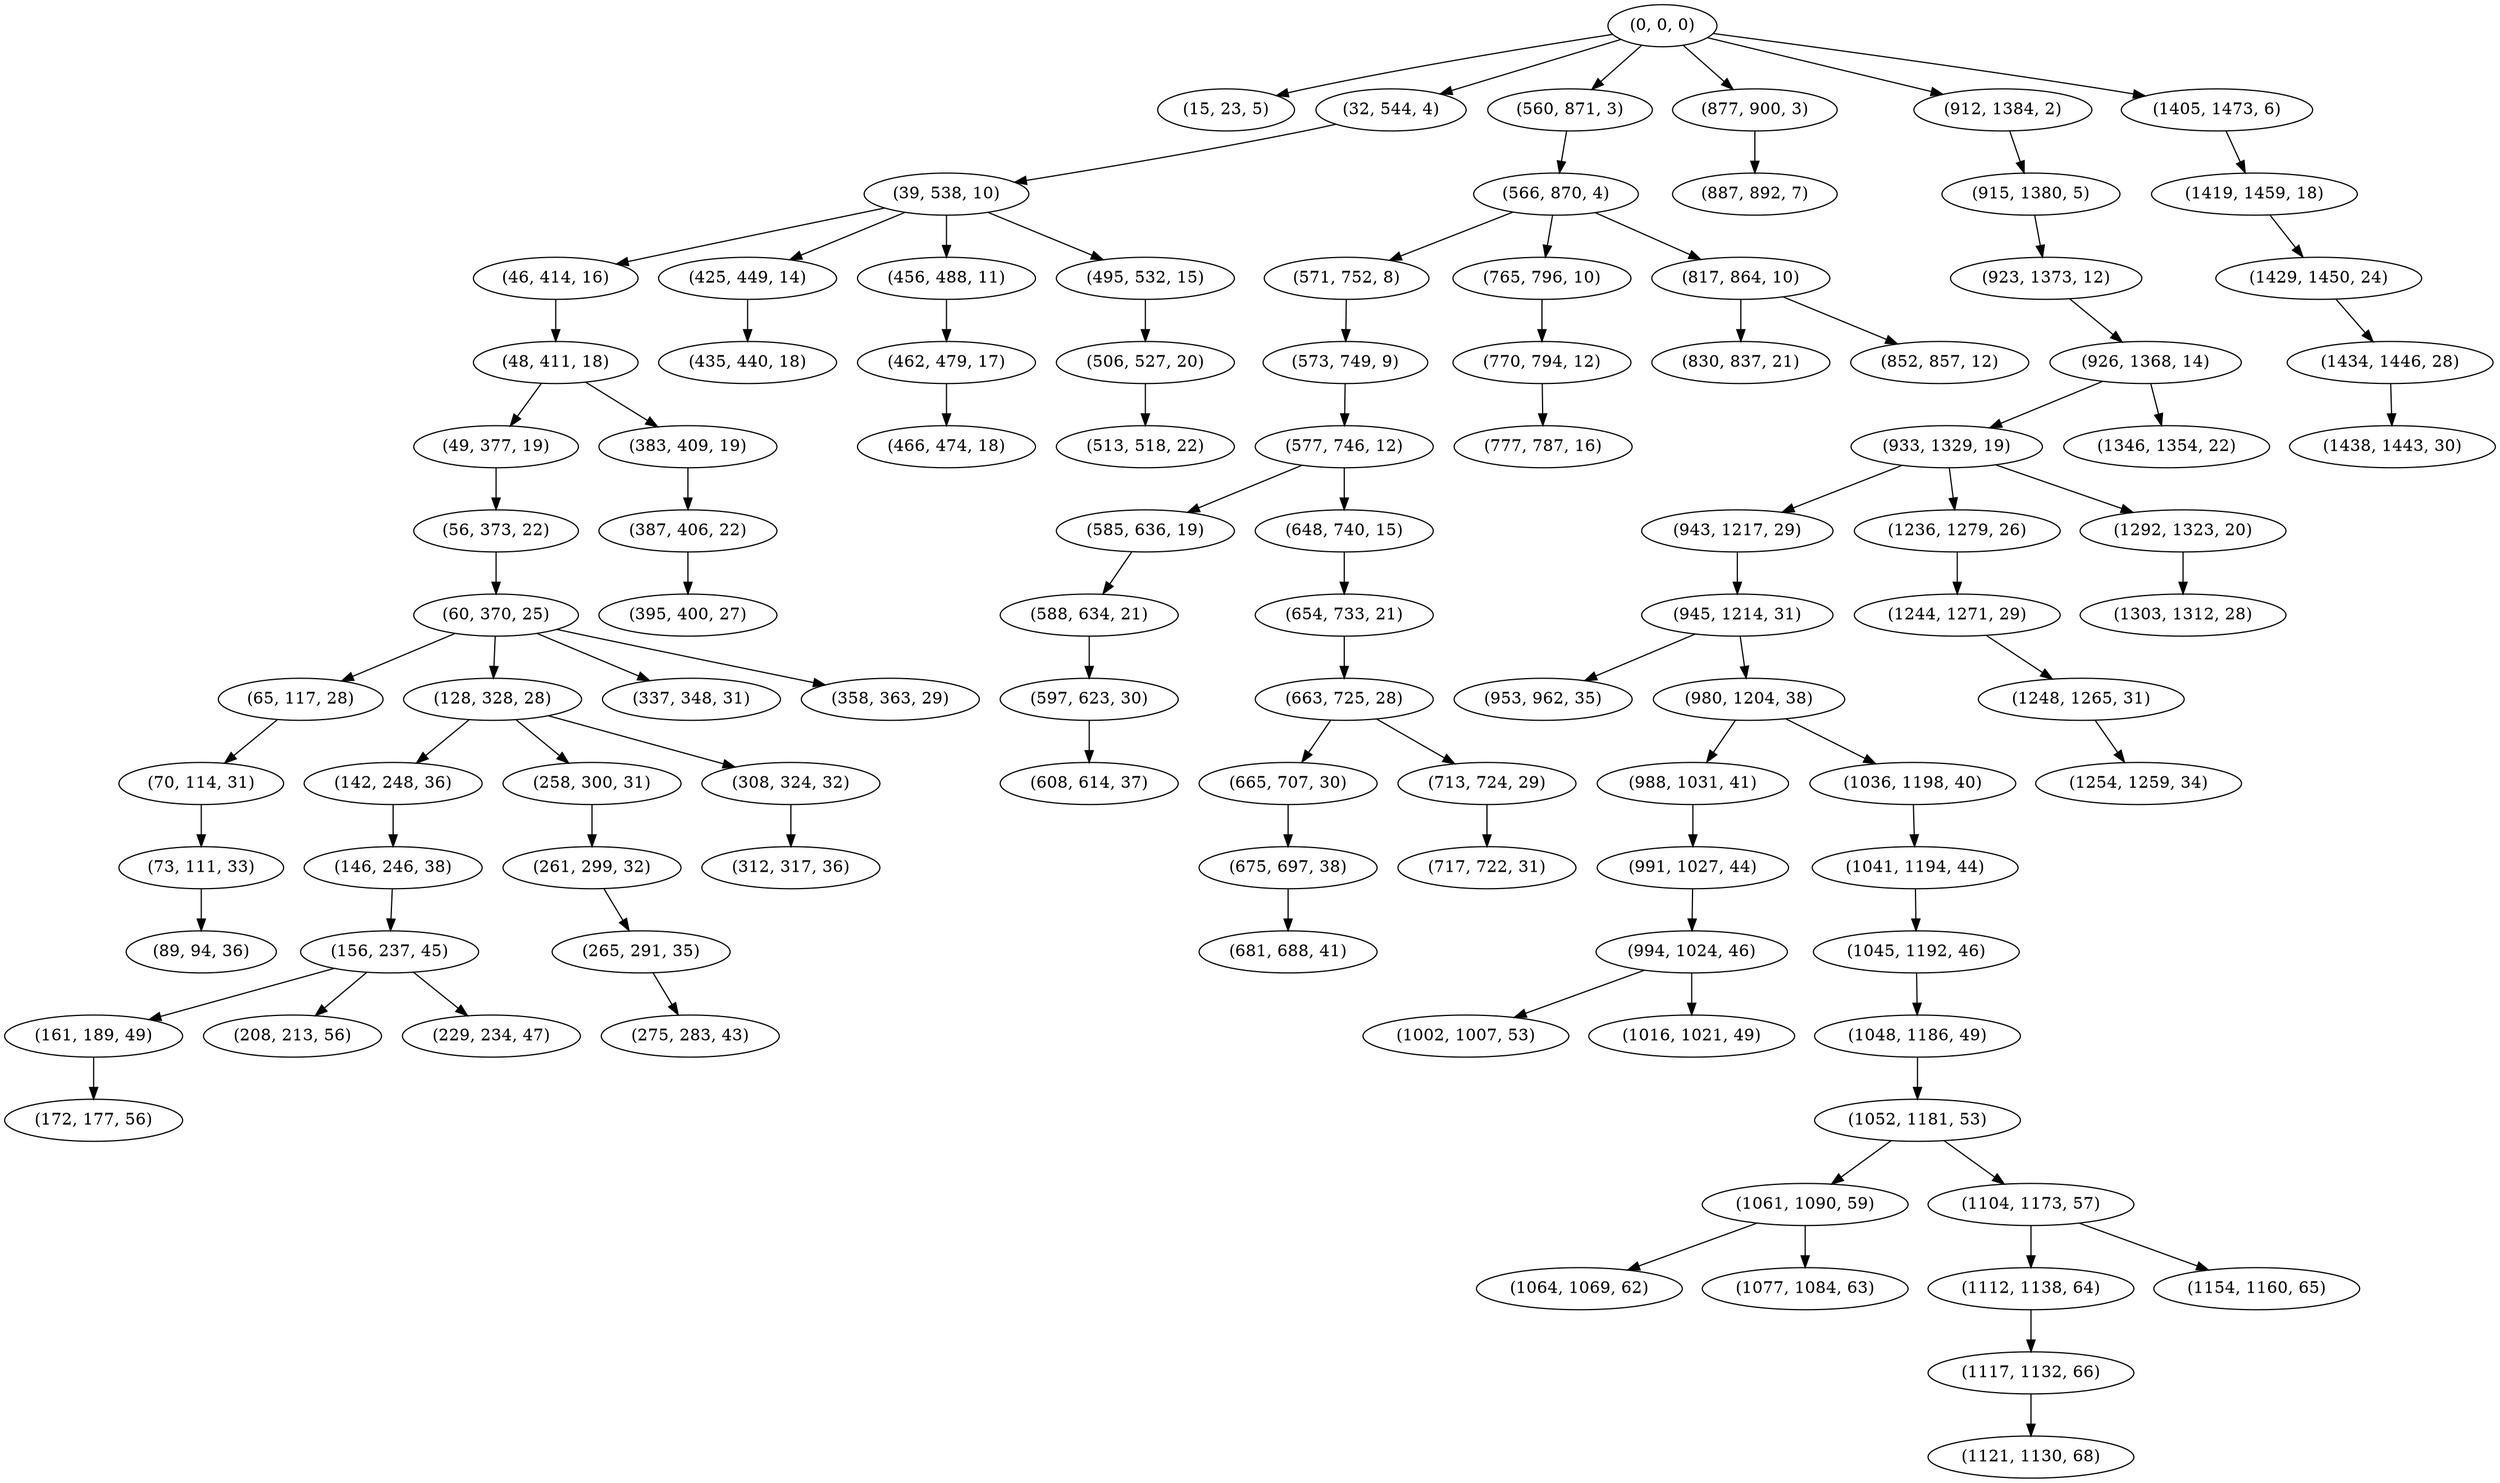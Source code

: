 digraph tree {
    "(0, 0, 0)";
    "(15, 23, 5)";
    "(32, 544, 4)";
    "(39, 538, 10)";
    "(46, 414, 16)";
    "(48, 411, 18)";
    "(49, 377, 19)";
    "(56, 373, 22)";
    "(60, 370, 25)";
    "(65, 117, 28)";
    "(70, 114, 31)";
    "(73, 111, 33)";
    "(89, 94, 36)";
    "(128, 328, 28)";
    "(142, 248, 36)";
    "(146, 246, 38)";
    "(156, 237, 45)";
    "(161, 189, 49)";
    "(172, 177, 56)";
    "(208, 213, 56)";
    "(229, 234, 47)";
    "(258, 300, 31)";
    "(261, 299, 32)";
    "(265, 291, 35)";
    "(275, 283, 43)";
    "(308, 324, 32)";
    "(312, 317, 36)";
    "(337, 348, 31)";
    "(358, 363, 29)";
    "(383, 409, 19)";
    "(387, 406, 22)";
    "(395, 400, 27)";
    "(425, 449, 14)";
    "(435, 440, 18)";
    "(456, 488, 11)";
    "(462, 479, 17)";
    "(466, 474, 18)";
    "(495, 532, 15)";
    "(506, 527, 20)";
    "(513, 518, 22)";
    "(560, 871, 3)";
    "(566, 870, 4)";
    "(571, 752, 8)";
    "(573, 749, 9)";
    "(577, 746, 12)";
    "(585, 636, 19)";
    "(588, 634, 21)";
    "(597, 623, 30)";
    "(608, 614, 37)";
    "(648, 740, 15)";
    "(654, 733, 21)";
    "(663, 725, 28)";
    "(665, 707, 30)";
    "(675, 697, 38)";
    "(681, 688, 41)";
    "(713, 724, 29)";
    "(717, 722, 31)";
    "(765, 796, 10)";
    "(770, 794, 12)";
    "(777, 787, 16)";
    "(817, 864, 10)";
    "(830, 837, 21)";
    "(852, 857, 12)";
    "(877, 900, 3)";
    "(887, 892, 7)";
    "(912, 1384, 2)";
    "(915, 1380, 5)";
    "(923, 1373, 12)";
    "(926, 1368, 14)";
    "(933, 1329, 19)";
    "(943, 1217, 29)";
    "(945, 1214, 31)";
    "(953, 962, 35)";
    "(980, 1204, 38)";
    "(988, 1031, 41)";
    "(991, 1027, 44)";
    "(994, 1024, 46)";
    "(1002, 1007, 53)";
    "(1016, 1021, 49)";
    "(1036, 1198, 40)";
    "(1041, 1194, 44)";
    "(1045, 1192, 46)";
    "(1048, 1186, 49)";
    "(1052, 1181, 53)";
    "(1061, 1090, 59)";
    "(1064, 1069, 62)";
    "(1077, 1084, 63)";
    "(1104, 1173, 57)";
    "(1112, 1138, 64)";
    "(1117, 1132, 66)";
    "(1121, 1130, 68)";
    "(1154, 1160, 65)";
    "(1236, 1279, 26)";
    "(1244, 1271, 29)";
    "(1248, 1265, 31)";
    "(1254, 1259, 34)";
    "(1292, 1323, 20)";
    "(1303, 1312, 28)";
    "(1346, 1354, 22)";
    "(1405, 1473, 6)";
    "(1419, 1459, 18)";
    "(1429, 1450, 24)";
    "(1434, 1446, 28)";
    "(1438, 1443, 30)";
    "(0, 0, 0)" -> "(15, 23, 5)";
    "(0, 0, 0)" -> "(32, 544, 4)";
    "(0, 0, 0)" -> "(560, 871, 3)";
    "(0, 0, 0)" -> "(877, 900, 3)";
    "(0, 0, 0)" -> "(912, 1384, 2)";
    "(0, 0, 0)" -> "(1405, 1473, 6)";
    "(32, 544, 4)" -> "(39, 538, 10)";
    "(39, 538, 10)" -> "(46, 414, 16)";
    "(39, 538, 10)" -> "(425, 449, 14)";
    "(39, 538, 10)" -> "(456, 488, 11)";
    "(39, 538, 10)" -> "(495, 532, 15)";
    "(46, 414, 16)" -> "(48, 411, 18)";
    "(48, 411, 18)" -> "(49, 377, 19)";
    "(48, 411, 18)" -> "(383, 409, 19)";
    "(49, 377, 19)" -> "(56, 373, 22)";
    "(56, 373, 22)" -> "(60, 370, 25)";
    "(60, 370, 25)" -> "(65, 117, 28)";
    "(60, 370, 25)" -> "(128, 328, 28)";
    "(60, 370, 25)" -> "(337, 348, 31)";
    "(60, 370, 25)" -> "(358, 363, 29)";
    "(65, 117, 28)" -> "(70, 114, 31)";
    "(70, 114, 31)" -> "(73, 111, 33)";
    "(73, 111, 33)" -> "(89, 94, 36)";
    "(128, 328, 28)" -> "(142, 248, 36)";
    "(128, 328, 28)" -> "(258, 300, 31)";
    "(128, 328, 28)" -> "(308, 324, 32)";
    "(142, 248, 36)" -> "(146, 246, 38)";
    "(146, 246, 38)" -> "(156, 237, 45)";
    "(156, 237, 45)" -> "(161, 189, 49)";
    "(156, 237, 45)" -> "(208, 213, 56)";
    "(156, 237, 45)" -> "(229, 234, 47)";
    "(161, 189, 49)" -> "(172, 177, 56)";
    "(258, 300, 31)" -> "(261, 299, 32)";
    "(261, 299, 32)" -> "(265, 291, 35)";
    "(265, 291, 35)" -> "(275, 283, 43)";
    "(308, 324, 32)" -> "(312, 317, 36)";
    "(383, 409, 19)" -> "(387, 406, 22)";
    "(387, 406, 22)" -> "(395, 400, 27)";
    "(425, 449, 14)" -> "(435, 440, 18)";
    "(456, 488, 11)" -> "(462, 479, 17)";
    "(462, 479, 17)" -> "(466, 474, 18)";
    "(495, 532, 15)" -> "(506, 527, 20)";
    "(506, 527, 20)" -> "(513, 518, 22)";
    "(560, 871, 3)" -> "(566, 870, 4)";
    "(566, 870, 4)" -> "(571, 752, 8)";
    "(566, 870, 4)" -> "(765, 796, 10)";
    "(566, 870, 4)" -> "(817, 864, 10)";
    "(571, 752, 8)" -> "(573, 749, 9)";
    "(573, 749, 9)" -> "(577, 746, 12)";
    "(577, 746, 12)" -> "(585, 636, 19)";
    "(577, 746, 12)" -> "(648, 740, 15)";
    "(585, 636, 19)" -> "(588, 634, 21)";
    "(588, 634, 21)" -> "(597, 623, 30)";
    "(597, 623, 30)" -> "(608, 614, 37)";
    "(648, 740, 15)" -> "(654, 733, 21)";
    "(654, 733, 21)" -> "(663, 725, 28)";
    "(663, 725, 28)" -> "(665, 707, 30)";
    "(663, 725, 28)" -> "(713, 724, 29)";
    "(665, 707, 30)" -> "(675, 697, 38)";
    "(675, 697, 38)" -> "(681, 688, 41)";
    "(713, 724, 29)" -> "(717, 722, 31)";
    "(765, 796, 10)" -> "(770, 794, 12)";
    "(770, 794, 12)" -> "(777, 787, 16)";
    "(817, 864, 10)" -> "(830, 837, 21)";
    "(817, 864, 10)" -> "(852, 857, 12)";
    "(877, 900, 3)" -> "(887, 892, 7)";
    "(912, 1384, 2)" -> "(915, 1380, 5)";
    "(915, 1380, 5)" -> "(923, 1373, 12)";
    "(923, 1373, 12)" -> "(926, 1368, 14)";
    "(926, 1368, 14)" -> "(933, 1329, 19)";
    "(926, 1368, 14)" -> "(1346, 1354, 22)";
    "(933, 1329, 19)" -> "(943, 1217, 29)";
    "(933, 1329, 19)" -> "(1236, 1279, 26)";
    "(933, 1329, 19)" -> "(1292, 1323, 20)";
    "(943, 1217, 29)" -> "(945, 1214, 31)";
    "(945, 1214, 31)" -> "(953, 962, 35)";
    "(945, 1214, 31)" -> "(980, 1204, 38)";
    "(980, 1204, 38)" -> "(988, 1031, 41)";
    "(980, 1204, 38)" -> "(1036, 1198, 40)";
    "(988, 1031, 41)" -> "(991, 1027, 44)";
    "(991, 1027, 44)" -> "(994, 1024, 46)";
    "(994, 1024, 46)" -> "(1002, 1007, 53)";
    "(994, 1024, 46)" -> "(1016, 1021, 49)";
    "(1036, 1198, 40)" -> "(1041, 1194, 44)";
    "(1041, 1194, 44)" -> "(1045, 1192, 46)";
    "(1045, 1192, 46)" -> "(1048, 1186, 49)";
    "(1048, 1186, 49)" -> "(1052, 1181, 53)";
    "(1052, 1181, 53)" -> "(1061, 1090, 59)";
    "(1052, 1181, 53)" -> "(1104, 1173, 57)";
    "(1061, 1090, 59)" -> "(1064, 1069, 62)";
    "(1061, 1090, 59)" -> "(1077, 1084, 63)";
    "(1104, 1173, 57)" -> "(1112, 1138, 64)";
    "(1104, 1173, 57)" -> "(1154, 1160, 65)";
    "(1112, 1138, 64)" -> "(1117, 1132, 66)";
    "(1117, 1132, 66)" -> "(1121, 1130, 68)";
    "(1236, 1279, 26)" -> "(1244, 1271, 29)";
    "(1244, 1271, 29)" -> "(1248, 1265, 31)";
    "(1248, 1265, 31)" -> "(1254, 1259, 34)";
    "(1292, 1323, 20)" -> "(1303, 1312, 28)";
    "(1405, 1473, 6)" -> "(1419, 1459, 18)";
    "(1419, 1459, 18)" -> "(1429, 1450, 24)";
    "(1429, 1450, 24)" -> "(1434, 1446, 28)";
    "(1434, 1446, 28)" -> "(1438, 1443, 30)";
}

